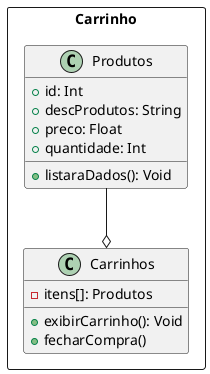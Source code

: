 @startuml carrinho
package Carrinho <<rectangle>> {

  ' Classes
  class Produtos {
    + id: Int
    + descProdutos: String
    + preco: Float
    + quantidade: Int
    + listaraDados(): Void
  }

  class Carrinhos {
    - itens[]: Produtos
    + exibirCarrinho(): Void
    + fecharCompra()
  }

  ' Relacionamentos
  Produtos --o Carrinhos

}
@enduml